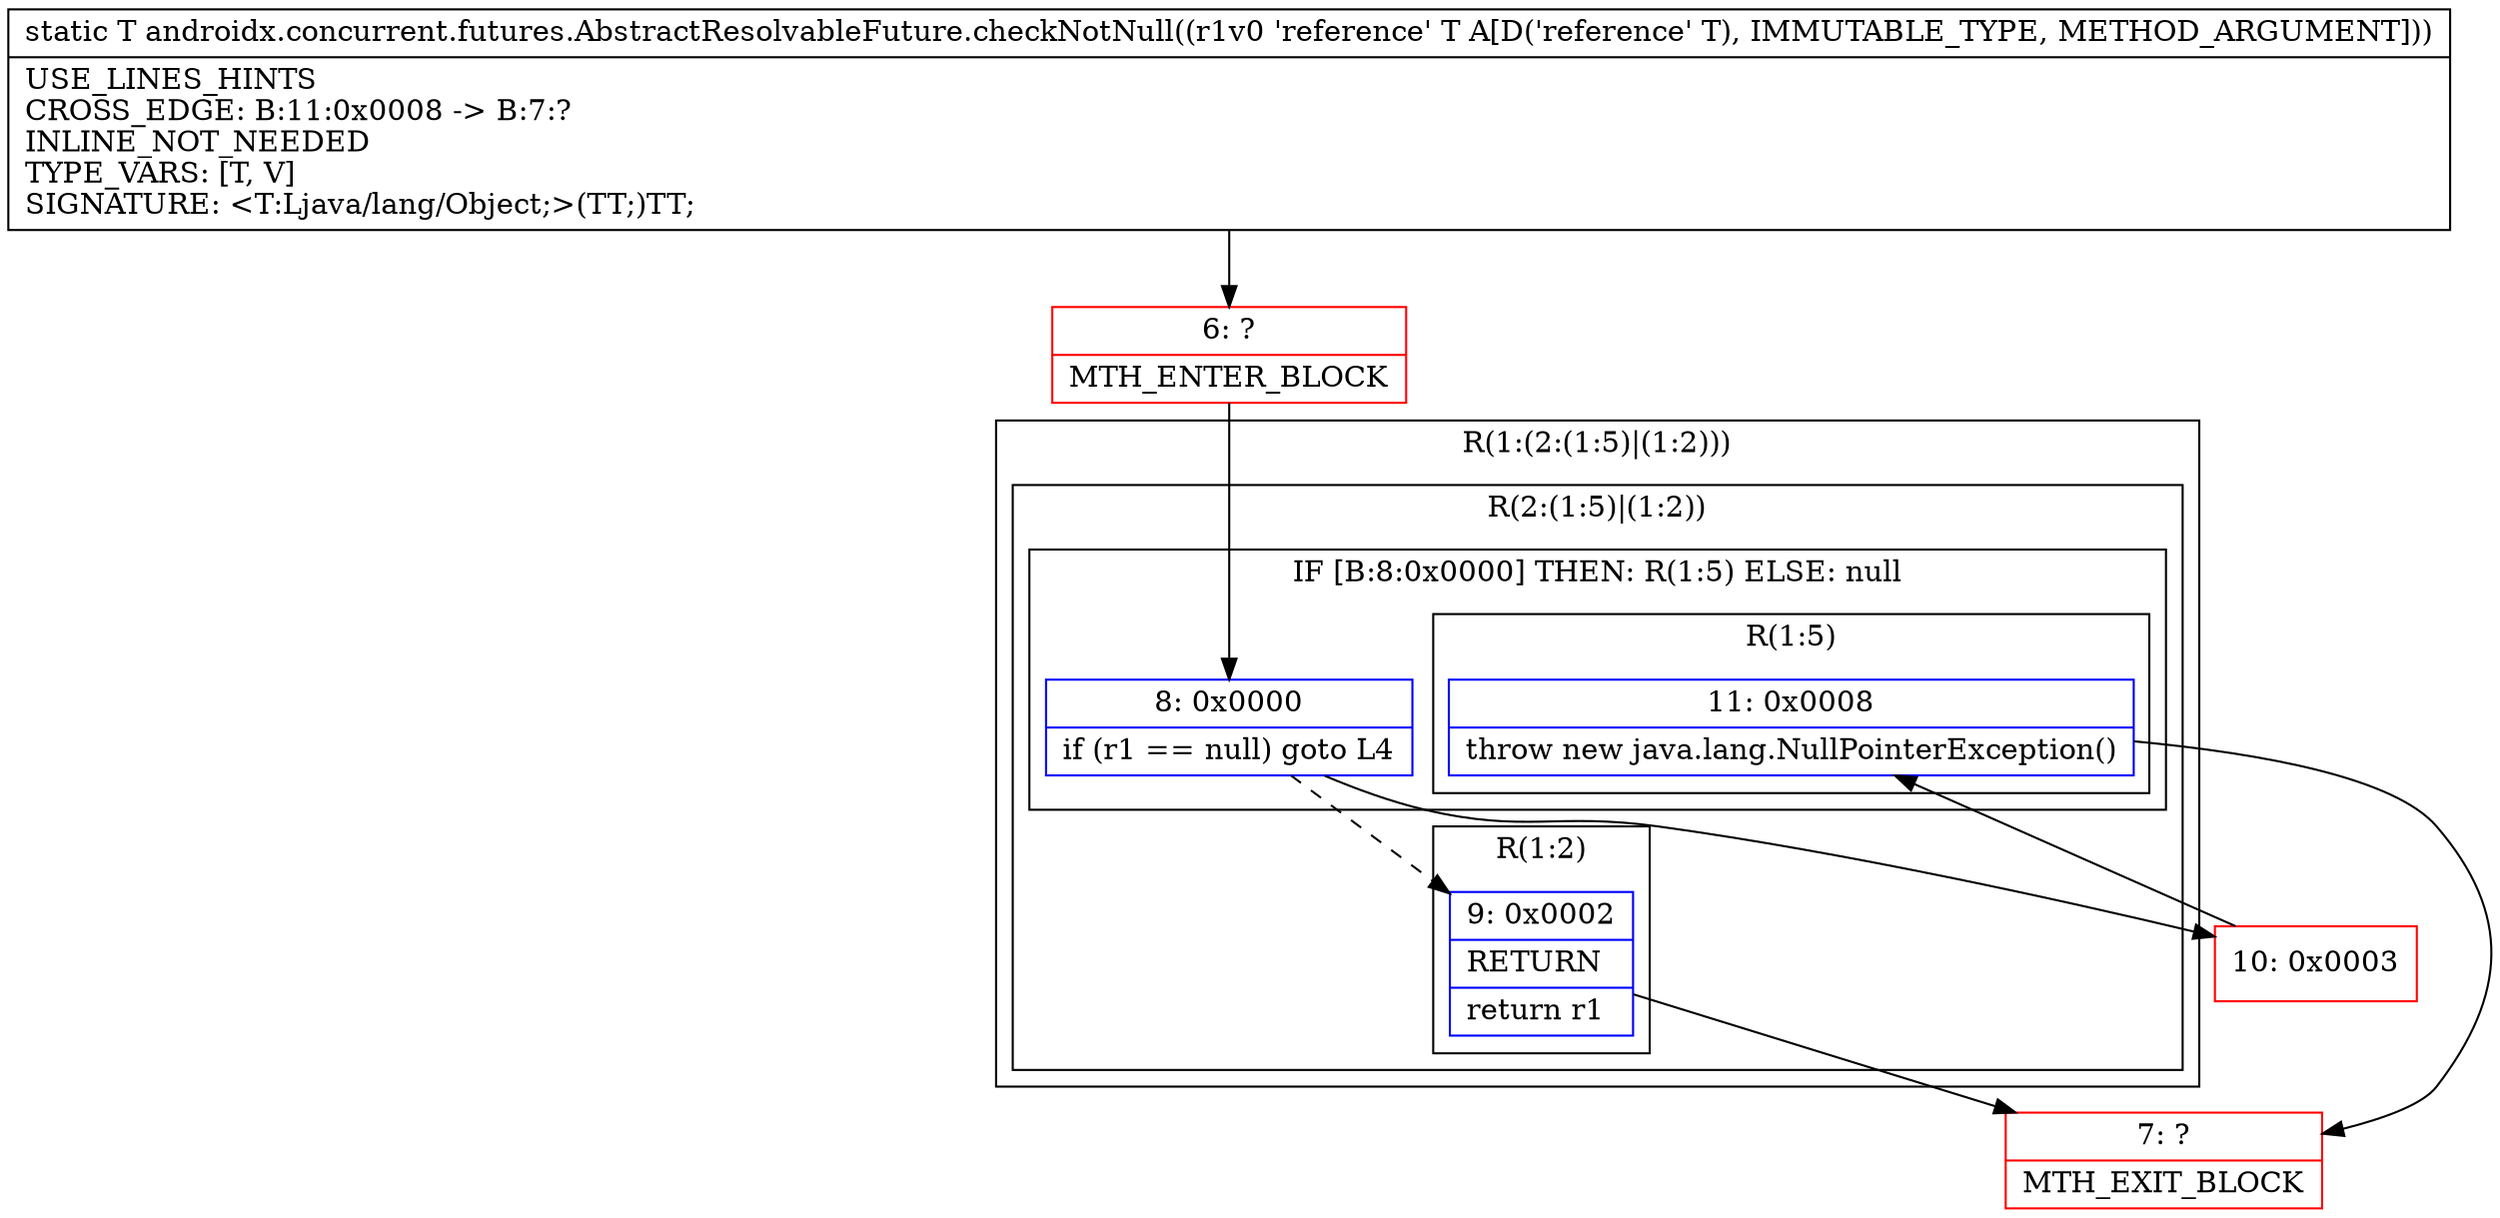 digraph "CFG forandroidx.concurrent.futures.AbstractResolvableFuture.checkNotNull(Ljava\/lang\/Object;)Ljava\/lang\/Object;" {
subgraph cluster_Region_1873492090 {
label = "R(1:(2:(1:5)|(1:2)))";
node [shape=record,color=blue];
subgraph cluster_Region_2088573172 {
label = "R(2:(1:5)|(1:2))";
node [shape=record,color=blue];
subgraph cluster_IfRegion_32925110 {
label = "IF [B:8:0x0000] THEN: R(1:5) ELSE: null";
node [shape=record,color=blue];
Node_8 [shape=record,label="{8\:\ 0x0000|if (r1 == null) goto L4\l}"];
subgraph cluster_Region_688798332 {
label = "R(1:5)";
node [shape=record,color=blue];
Node_11 [shape=record,label="{11\:\ 0x0008|throw new java.lang.NullPointerException()\l}"];
}
}
subgraph cluster_Region_525385679 {
label = "R(1:2)";
node [shape=record,color=blue];
Node_9 [shape=record,label="{9\:\ 0x0002|RETURN\l|return r1\l}"];
}
}
}
Node_6 [shape=record,color=red,label="{6\:\ ?|MTH_ENTER_BLOCK\l}"];
Node_7 [shape=record,color=red,label="{7\:\ ?|MTH_EXIT_BLOCK\l}"];
Node_10 [shape=record,color=red,label="{10\:\ 0x0003}"];
MethodNode[shape=record,label="{static T androidx.concurrent.futures.AbstractResolvableFuture.checkNotNull((r1v0 'reference' T A[D('reference' T), IMMUTABLE_TYPE, METHOD_ARGUMENT]))  | USE_LINES_HINTS\lCROSS_EDGE: B:11:0x0008 \-\> B:7:?\lINLINE_NOT_NEEDED\lTYPE_VARS: [T, V]\lSIGNATURE: \<T:Ljava\/lang\/Object;\>(TT;)TT;\l}"];
MethodNode -> Node_6;Node_8 -> Node_9[style=dashed];
Node_8 -> Node_10;
Node_11 -> Node_7;
Node_9 -> Node_7;
Node_6 -> Node_8;
Node_10 -> Node_11;
}


